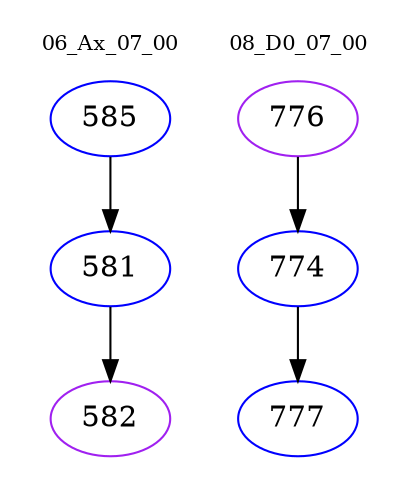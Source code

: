 digraph{
subgraph cluster_0 {
color = white
label = "06_Ax_07_00";
fontsize=10;
T0_585 [label="585", color="blue"]
T0_585 -> T0_581 [color="black"]
T0_581 [label="581", color="blue"]
T0_581 -> T0_582 [color="black"]
T0_582 [label="582", color="purple"]
}
subgraph cluster_1 {
color = white
label = "08_D0_07_00";
fontsize=10;
T1_776 [label="776", color="purple"]
T1_776 -> T1_774 [color="black"]
T1_774 [label="774", color="blue"]
T1_774 -> T1_777 [color="black"]
T1_777 [label="777", color="blue"]
}
}

